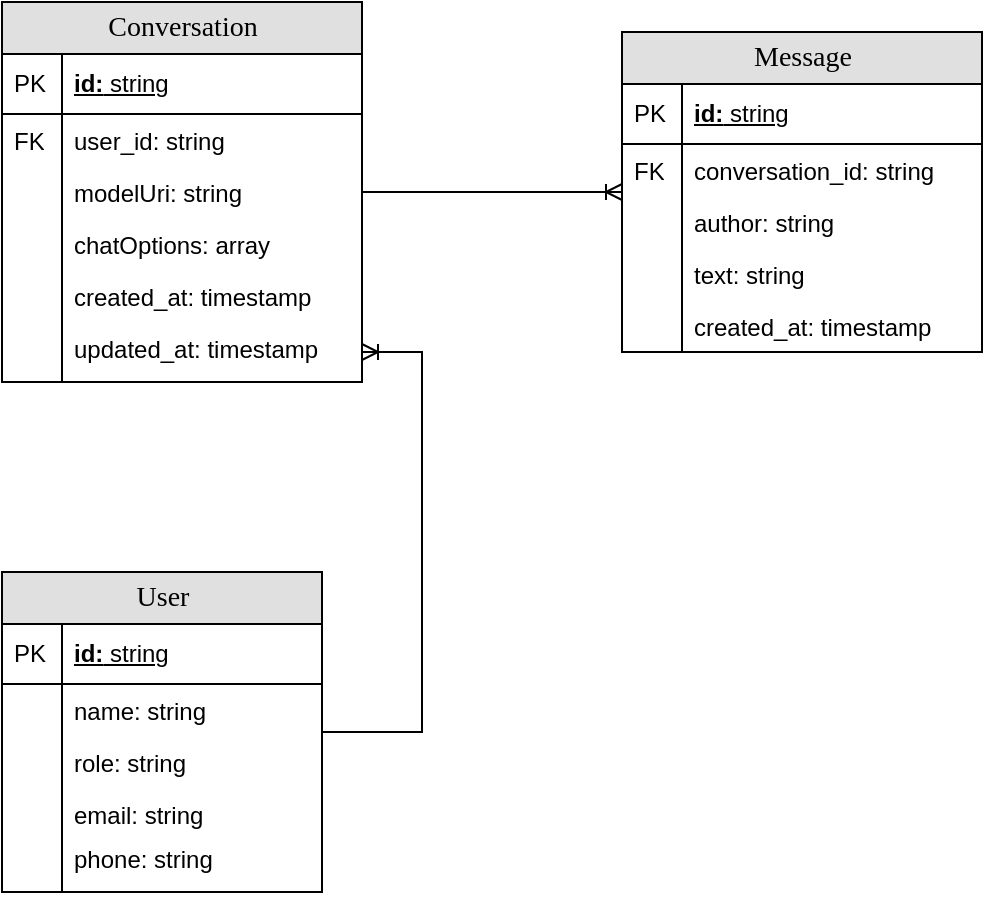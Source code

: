 <mxfile version="26.0.7">
  <diagram name="Page-1" id="e56a1550-8fbb-45ad-956c-1786394a9013">
    <mxGraphModel dx="698" dy="470" grid="1" gridSize="10" guides="1" tooltips="1" connect="1" arrows="1" fold="1" page="1" pageScale="1" pageWidth="1100" pageHeight="850" background="none" math="0" shadow="0">
      <root>
        <mxCell id="0" />
        <mxCell id="1" parent="0" />
        <mxCell id="2e49270ec7c68f3f-80" value="Conversation" style="swimlane;html=1;fontStyle=0;childLayout=stackLayout;horizontal=1;startSize=26;fillColor=#e0e0e0;horizontalStack=0;resizeParent=1;resizeLast=0;collapsible=1;marginBottom=0;swimlaneFillColor=#ffffff;align=center;rounded=0;shadow=0;comic=0;labelBackgroundColor=none;strokeWidth=1;fontFamily=Verdana;fontSize=14" parent="1" vertex="1">
          <mxGeometry x="30" y="35" width="180" height="190" as="geometry" />
        </mxCell>
        <mxCell id="2e49270ec7c68f3f-81" value="id:&lt;span style=&quot;font-weight: normal;&quot;&gt; string&lt;/span&gt;" style="shape=partialRectangle;top=0;left=0;right=0;bottom=1;html=1;align=left;verticalAlign=middle;fillColor=none;spacingLeft=34;spacingRight=4;whiteSpace=wrap;overflow=hidden;rotatable=0;points=[[0,0.5],[1,0.5]];portConstraint=eastwest;dropTarget=0;fontStyle=5;" parent="2e49270ec7c68f3f-80" vertex="1">
          <mxGeometry y="26" width="180" height="30" as="geometry" />
        </mxCell>
        <mxCell id="2e49270ec7c68f3f-82" value="PK" style="shape=partialRectangle;top=0;left=0;bottom=0;html=1;fillColor=none;align=left;verticalAlign=middle;spacingLeft=4;spacingRight=4;whiteSpace=wrap;overflow=hidden;rotatable=0;points=[];portConstraint=eastwest;part=1;" parent="2e49270ec7c68f3f-81" vertex="1" connectable="0">
          <mxGeometry width="30" height="30" as="geometry" />
        </mxCell>
        <mxCell id="2e49270ec7c68f3f-83" value="user_id: string" style="shape=partialRectangle;top=0;left=0;right=0;bottom=0;html=1;align=left;verticalAlign=top;fillColor=none;spacingLeft=34;spacingRight=4;whiteSpace=wrap;overflow=hidden;rotatable=0;points=[[0,0.5],[1,0.5]];portConstraint=eastwest;dropTarget=0;" parent="2e49270ec7c68f3f-80" vertex="1">
          <mxGeometry y="56" width="180" height="26" as="geometry" />
        </mxCell>
        <mxCell id="2e49270ec7c68f3f-84" value="FK" style="shape=partialRectangle;top=0;left=0;bottom=0;html=1;fillColor=none;align=left;verticalAlign=top;spacingLeft=4;spacingRight=4;whiteSpace=wrap;overflow=hidden;rotatable=0;points=[];portConstraint=eastwest;part=1;" parent="2e49270ec7c68f3f-83" vertex="1" connectable="0">
          <mxGeometry width="30" height="26" as="geometry" />
        </mxCell>
        <mxCell id="2e49270ec7c68f3f-85" value="modelUri: string" style="shape=partialRectangle;top=0;left=0;right=0;bottom=0;html=1;align=left;verticalAlign=top;fillColor=none;spacingLeft=34;spacingRight=4;whiteSpace=wrap;overflow=hidden;rotatable=0;points=[[0,0.5],[1,0.5]];portConstraint=eastwest;dropTarget=0;" parent="2e49270ec7c68f3f-80" vertex="1">
          <mxGeometry y="82" width="180" height="26" as="geometry" />
        </mxCell>
        <mxCell id="2e49270ec7c68f3f-86" value="" style="shape=partialRectangle;top=0;left=0;bottom=0;html=1;fillColor=none;align=left;verticalAlign=top;spacingLeft=4;spacingRight=4;whiteSpace=wrap;overflow=hidden;rotatable=0;points=[];portConstraint=eastwest;part=1;" parent="2e49270ec7c68f3f-85" vertex="1" connectable="0">
          <mxGeometry width="30" height="26" as="geometry" />
        </mxCell>
        <mxCell id="2e49270ec7c68f3f-87" value="chatOptions: array" style="shape=partialRectangle;top=0;left=0;right=0;bottom=0;html=1;align=left;verticalAlign=top;fillColor=none;spacingLeft=34;spacingRight=4;whiteSpace=wrap;overflow=hidden;rotatable=0;points=[[0,0.5],[1,0.5]];portConstraint=eastwest;dropTarget=0;" parent="2e49270ec7c68f3f-80" vertex="1">
          <mxGeometry y="108" width="180" height="26" as="geometry" />
        </mxCell>
        <mxCell id="2e49270ec7c68f3f-88" value="" style="shape=partialRectangle;top=0;left=0;bottom=0;html=1;fillColor=none;align=left;verticalAlign=top;spacingLeft=4;spacingRight=4;whiteSpace=wrap;overflow=hidden;rotatable=0;points=[];portConstraint=eastwest;part=1;" parent="2e49270ec7c68f3f-87" vertex="1" connectable="0">
          <mxGeometry width="30" height="26" as="geometry" />
        </mxCell>
        <mxCell id="e215ys3Rsmdvh917_Yf4-1" value="created_at: timestamp" style="shape=partialRectangle;top=0;left=0;right=0;bottom=0;html=1;align=left;verticalAlign=top;fillColor=none;spacingLeft=34;spacingRight=4;whiteSpace=wrap;overflow=hidden;rotatable=0;points=[[0,0.5],[1,0.5]];portConstraint=eastwest;dropTarget=0;" vertex="1" parent="2e49270ec7c68f3f-80">
          <mxGeometry y="134" width="180" height="26" as="geometry" />
        </mxCell>
        <mxCell id="e215ys3Rsmdvh917_Yf4-2" value="" style="shape=partialRectangle;top=0;left=0;bottom=0;html=1;fillColor=none;align=left;verticalAlign=top;spacingLeft=4;spacingRight=4;whiteSpace=wrap;overflow=hidden;rotatable=0;points=[];portConstraint=eastwest;part=1;" vertex="1" connectable="0" parent="e215ys3Rsmdvh917_Yf4-1">
          <mxGeometry width="30" height="26" as="geometry" />
        </mxCell>
        <mxCell id="e215ys3Rsmdvh917_Yf4-3" value="updated_at: timestamp" style="shape=partialRectangle;top=0;left=0;right=0;bottom=0;html=1;align=left;verticalAlign=top;fillColor=none;spacingLeft=34;spacingRight=4;whiteSpace=wrap;overflow=hidden;rotatable=0;points=[[0,0.5],[1,0.5]];portConstraint=eastwest;dropTarget=0;" vertex="1" parent="2e49270ec7c68f3f-80">
          <mxGeometry y="160" width="180" height="30" as="geometry" />
        </mxCell>
        <mxCell id="e215ys3Rsmdvh917_Yf4-4" value="" style="shape=partialRectangle;top=0;left=0;bottom=0;html=1;fillColor=none;align=left;verticalAlign=top;spacingLeft=4;spacingRight=4;whiteSpace=wrap;overflow=hidden;rotatable=0;points=[];portConstraint=eastwest;part=1;" vertex="1" connectable="0" parent="e215ys3Rsmdvh917_Yf4-3">
          <mxGeometry width="30" height="30.0" as="geometry" />
        </mxCell>
        <mxCell id="e215ys3Rsmdvh917_Yf4-5" value="Message" style="swimlane;html=1;fontStyle=0;childLayout=stackLayout;horizontal=1;startSize=26;fillColor=#e0e0e0;horizontalStack=0;resizeParent=1;resizeLast=0;collapsible=1;marginBottom=0;swimlaneFillColor=#ffffff;align=center;rounded=0;shadow=0;comic=0;labelBackgroundColor=none;strokeWidth=1;fontFamily=Verdana;fontSize=14" vertex="1" parent="1">
          <mxGeometry x="340" y="50" width="180" height="160" as="geometry" />
        </mxCell>
        <mxCell id="e215ys3Rsmdvh917_Yf4-6" value="id:&lt;span style=&quot;font-weight: normal;&quot;&gt; string&lt;/span&gt;" style="shape=partialRectangle;top=0;left=0;right=0;bottom=1;html=1;align=left;verticalAlign=middle;fillColor=none;spacingLeft=34;spacingRight=4;whiteSpace=wrap;overflow=hidden;rotatable=0;points=[[0,0.5],[1,0.5]];portConstraint=eastwest;dropTarget=0;fontStyle=5;" vertex="1" parent="e215ys3Rsmdvh917_Yf4-5">
          <mxGeometry y="26" width="180" height="30" as="geometry" />
        </mxCell>
        <mxCell id="e215ys3Rsmdvh917_Yf4-7" value="PK" style="shape=partialRectangle;top=0;left=0;bottom=0;html=1;fillColor=none;align=left;verticalAlign=middle;spacingLeft=4;spacingRight=4;whiteSpace=wrap;overflow=hidden;rotatable=0;points=[];portConstraint=eastwest;part=1;" vertex="1" connectable="0" parent="e215ys3Rsmdvh917_Yf4-6">
          <mxGeometry width="30" height="30" as="geometry" />
        </mxCell>
        <mxCell id="e215ys3Rsmdvh917_Yf4-8" value="conversation_id: string" style="shape=partialRectangle;top=0;left=0;right=0;bottom=0;html=1;align=left;verticalAlign=top;fillColor=none;spacingLeft=34;spacingRight=4;whiteSpace=wrap;overflow=hidden;rotatable=0;points=[[0,0.5],[1,0.5]];portConstraint=eastwest;dropTarget=0;" vertex="1" parent="e215ys3Rsmdvh917_Yf4-5">
          <mxGeometry y="56" width="180" height="26" as="geometry" />
        </mxCell>
        <mxCell id="e215ys3Rsmdvh917_Yf4-9" value="FK" style="shape=partialRectangle;top=0;left=0;bottom=0;html=1;fillColor=none;align=left;verticalAlign=top;spacingLeft=4;spacingRight=4;whiteSpace=wrap;overflow=hidden;rotatable=0;points=[];portConstraint=eastwest;part=1;" vertex="1" connectable="0" parent="e215ys3Rsmdvh917_Yf4-8">
          <mxGeometry width="30" height="26" as="geometry" />
        </mxCell>
        <mxCell id="e215ys3Rsmdvh917_Yf4-10" value="author: string" style="shape=partialRectangle;top=0;left=0;right=0;bottom=0;html=1;align=left;verticalAlign=top;fillColor=none;spacingLeft=34;spacingRight=4;whiteSpace=wrap;overflow=hidden;rotatable=0;points=[[0,0.5],[1,0.5]];portConstraint=eastwest;dropTarget=0;" vertex="1" parent="e215ys3Rsmdvh917_Yf4-5">
          <mxGeometry y="82" width="180" height="26" as="geometry" />
        </mxCell>
        <mxCell id="e215ys3Rsmdvh917_Yf4-11" value="" style="shape=partialRectangle;top=0;left=0;bottom=0;html=1;fillColor=none;align=left;verticalAlign=top;spacingLeft=4;spacingRight=4;whiteSpace=wrap;overflow=hidden;rotatable=0;points=[];portConstraint=eastwest;part=1;" vertex="1" connectable="0" parent="e215ys3Rsmdvh917_Yf4-10">
          <mxGeometry width="30" height="26" as="geometry" />
        </mxCell>
        <mxCell id="e215ys3Rsmdvh917_Yf4-12" value="text: string" style="shape=partialRectangle;top=0;left=0;right=0;bottom=0;html=1;align=left;verticalAlign=top;fillColor=none;spacingLeft=34;spacingRight=4;whiteSpace=wrap;overflow=hidden;rotatable=0;points=[[0,0.5],[1,0.5]];portConstraint=eastwest;dropTarget=0;" vertex="1" parent="e215ys3Rsmdvh917_Yf4-5">
          <mxGeometry y="108" width="180" height="26" as="geometry" />
        </mxCell>
        <mxCell id="e215ys3Rsmdvh917_Yf4-13" value="" style="shape=partialRectangle;top=0;left=0;bottom=0;html=1;fillColor=none;align=left;verticalAlign=top;spacingLeft=4;spacingRight=4;whiteSpace=wrap;overflow=hidden;rotatable=0;points=[];portConstraint=eastwest;part=1;" vertex="1" connectable="0" parent="e215ys3Rsmdvh917_Yf4-12">
          <mxGeometry width="30" height="26" as="geometry" />
        </mxCell>
        <mxCell id="e215ys3Rsmdvh917_Yf4-14" value="created_at: timestamp" style="shape=partialRectangle;top=0;left=0;right=0;bottom=0;html=1;align=left;verticalAlign=top;fillColor=none;spacingLeft=34;spacingRight=4;whiteSpace=wrap;overflow=hidden;rotatable=0;points=[[0,0.5],[1,0.5]];portConstraint=eastwest;dropTarget=0;" vertex="1" parent="e215ys3Rsmdvh917_Yf4-5">
          <mxGeometry y="134" width="180" height="26" as="geometry" />
        </mxCell>
        <mxCell id="e215ys3Rsmdvh917_Yf4-15" value="" style="shape=partialRectangle;top=0;left=0;bottom=0;html=1;fillColor=none;align=left;verticalAlign=top;spacingLeft=4;spacingRight=4;whiteSpace=wrap;overflow=hidden;rotatable=0;points=[];portConstraint=eastwest;part=1;" vertex="1" connectable="0" parent="e215ys3Rsmdvh917_Yf4-14">
          <mxGeometry width="30" height="26" as="geometry" />
        </mxCell>
        <mxCell id="e215ys3Rsmdvh917_Yf4-18" value="" style="edgeStyle=entityRelationEdgeStyle;fontSize=12;html=1;endArrow=ERoneToMany;rounded=0;" edge="1" parent="1" source="2e49270ec7c68f3f-80" target="e215ys3Rsmdvh917_Yf4-5">
          <mxGeometry width="100" height="100" relative="1" as="geometry">
            <mxPoint x="170" y="240" as="sourcePoint" />
            <mxPoint x="270" y="140" as="targetPoint" />
          </mxGeometry>
        </mxCell>
        <mxCell id="e215ys3Rsmdvh917_Yf4-19" value="User" style="swimlane;html=1;fontStyle=0;childLayout=stackLayout;horizontal=1;startSize=26;fillColor=#e0e0e0;horizontalStack=0;resizeParent=1;resizeLast=0;collapsible=1;marginBottom=0;swimlaneFillColor=#ffffff;align=center;rounded=0;shadow=0;comic=0;labelBackgroundColor=none;strokeWidth=1;fontFamily=Verdana;fontSize=14" vertex="1" parent="1">
          <mxGeometry x="30" y="320" width="160" height="160" as="geometry" />
        </mxCell>
        <mxCell id="e215ys3Rsmdvh917_Yf4-20" value="id:&lt;span style=&quot;font-weight: normal;&quot;&gt; string&lt;/span&gt;" style="shape=partialRectangle;top=0;left=0;right=0;bottom=1;html=1;align=left;verticalAlign=middle;fillColor=none;spacingLeft=34;spacingRight=4;whiteSpace=wrap;overflow=hidden;rotatable=0;points=[[0,0.5],[1,0.5]];portConstraint=eastwest;dropTarget=0;fontStyle=5;" vertex="1" parent="e215ys3Rsmdvh917_Yf4-19">
          <mxGeometry y="26" width="160" height="30" as="geometry" />
        </mxCell>
        <mxCell id="e215ys3Rsmdvh917_Yf4-21" value="PK" style="shape=partialRectangle;top=0;left=0;bottom=0;html=1;fillColor=none;align=left;verticalAlign=middle;spacingLeft=4;spacingRight=4;whiteSpace=wrap;overflow=hidden;rotatable=0;points=[];portConstraint=eastwest;part=1;" vertex="1" connectable="0" parent="e215ys3Rsmdvh917_Yf4-20">
          <mxGeometry width="30" height="30" as="geometry" />
        </mxCell>
        <mxCell id="e215ys3Rsmdvh917_Yf4-22" value="name: string" style="shape=partialRectangle;top=0;left=0;right=0;bottom=0;html=1;align=left;verticalAlign=top;fillColor=none;spacingLeft=34;spacingRight=4;whiteSpace=wrap;overflow=hidden;rotatable=0;points=[[0,0.5],[1,0.5]];portConstraint=eastwest;dropTarget=0;" vertex="1" parent="e215ys3Rsmdvh917_Yf4-19">
          <mxGeometry y="56" width="160" height="26" as="geometry" />
        </mxCell>
        <mxCell id="e215ys3Rsmdvh917_Yf4-23" value="" style="shape=partialRectangle;top=0;left=0;bottom=0;html=1;fillColor=none;align=left;verticalAlign=top;spacingLeft=4;spacingRight=4;whiteSpace=wrap;overflow=hidden;rotatable=0;points=[];portConstraint=eastwest;part=1;" vertex="1" connectable="0" parent="e215ys3Rsmdvh917_Yf4-22">
          <mxGeometry width="30" height="26" as="geometry" />
        </mxCell>
        <mxCell id="e215ys3Rsmdvh917_Yf4-24" value="role: string" style="shape=partialRectangle;top=0;left=0;right=0;bottom=0;html=1;align=left;verticalAlign=top;fillColor=none;spacingLeft=34;spacingRight=4;whiteSpace=wrap;overflow=hidden;rotatable=0;points=[[0,0.5],[1,0.5]];portConstraint=eastwest;dropTarget=0;" vertex="1" parent="e215ys3Rsmdvh917_Yf4-19">
          <mxGeometry y="82" width="160" height="26" as="geometry" />
        </mxCell>
        <mxCell id="e215ys3Rsmdvh917_Yf4-25" value="" style="shape=partialRectangle;top=0;left=0;bottom=0;html=1;fillColor=none;align=left;verticalAlign=top;spacingLeft=4;spacingRight=4;whiteSpace=wrap;overflow=hidden;rotatable=0;points=[];portConstraint=eastwest;part=1;" vertex="1" connectable="0" parent="e215ys3Rsmdvh917_Yf4-24">
          <mxGeometry width="30" height="26" as="geometry" />
        </mxCell>
        <mxCell id="e215ys3Rsmdvh917_Yf4-32" value="email: string" style="shape=partialRectangle;top=0;left=0;right=0;bottom=0;html=1;align=left;verticalAlign=top;fillColor=none;spacingLeft=34;spacingRight=4;whiteSpace=wrap;overflow=hidden;rotatable=0;points=[[0,0.5],[1,0.5]];portConstraint=eastwest;dropTarget=0;" vertex="1" parent="e215ys3Rsmdvh917_Yf4-19">
          <mxGeometry y="108" width="160" height="22" as="geometry" />
        </mxCell>
        <mxCell id="e215ys3Rsmdvh917_Yf4-33" value="" style="shape=partialRectangle;top=0;left=0;bottom=0;html=1;fillColor=none;align=left;verticalAlign=top;spacingLeft=4;spacingRight=4;whiteSpace=wrap;overflow=hidden;rotatable=0;points=[];portConstraint=eastwest;part=1;" vertex="1" connectable="0" parent="e215ys3Rsmdvh917_Yf4-32">
          <mxGeometry width="30" height="22" as="geometry" />
        </mxCell>
        <mxCell id="e215ys3Rsmdvh917_Yf4-34" value="phone: string" style="shape=partialRectangle;top=0;left=0;right=0;bottom=0;html=1;align=left;verticalAlign=top;fillColor=none;spacingLeft=34;spacingRight=4;whiteSpace=wrap;overflow=hidden;rotatable=0;points=[[0,0.5],[1,0.5]];portConstraint=eastwest;dropTarget=0;" vertex="1" parent="e215ys3Rsmdvh917_Yf4-19">
          <mxGeometry y="130" width="160" height="30" as="geometry" />
        </mxCell>
        <mxCell id="e215ys3Rsmdvh917_Yf4-35" value="" style="shape=partialRectangle;top=0;left=0;bottom=0;html=1;fillColor=none;align=left;verticalAlign=top;spacingLeft=4;spacingRight=4;whiteSpace=wrap;overflow=hidden;rotatable=0;points=[];portConstraint=eastwest;part=1;" vertex="1" connectable="0" parent="e215ys3Rsmdvh917_Yf4-34">
          <mxGeometry width="30" height="30" as="geometry" />
        </mxCell>
        <mxCell id="e215ys3Rsmdvh917_Yf4-31" value="" style="edgeStyle=entityRelationEdgeStyle;fontSize=12;html=1;endArrow=ERoneToMany;rounded=0;" edge="1" parent="1" source="e215ys3Rsmdvh917_Yf4-19" target="e215ys3Rsmdvh917_Yf4-3">
          <mxGeometry width="100" height="100" relative="1" as="geometry">
            <mxPoint x="170" y="360" as="sourcePoint" />
            <mxPoint x="200" y="110" as="targetPoint" />
            <Array as="points">
              <mxPoint x="140" y="380" />
              <mxPoint x="130" y="310" />
              <mxPoint x="80" y="350" />
              <mxPoint x="120" y="350" />
              <mxPoint x="160" y="330" />
              <mxPoint x="280" y="330" />
              <mxPoint x="270" y="420" />
              <mxPoint x="110" y="240" />
              <mxPoint x="210" y="350" />
              <mxPoint x="100" y="330" />
            </Array>
          </mxGeometry>
        </mxCell>
      </root>
    </mxGraphModel>
  </diagram>
</mxfile>
